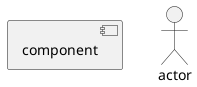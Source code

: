 {
  "sha1": "t8tp2gyoai7i1ki441uioeux54go0my",
  "insertion": {
    "when": "2024-06-04T17:28:45.925Z",
    "user": "plantuml@gmail.com"
  }
}
@startuml
[component]
:actor:
@enduml
